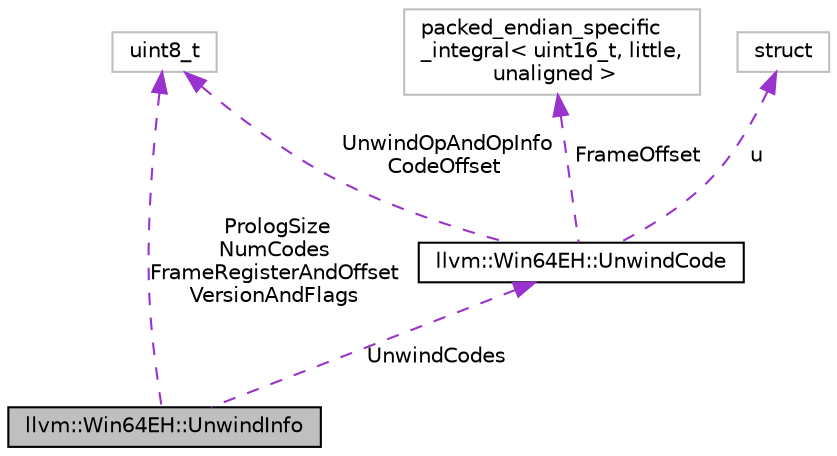digraph "llvm::Win64EH::UnwindInfo"
{
 // LATEX_PDF_SIZE
  bgcolor="transparent";
  edge [fontname="Helvetica",fontsize="10",labelfontname="Helvetica",labelfontsize="10"];
  node [fontname="Helvetica",fontsize="10",shape=record];
  Node1 [label="llvm::Win64EH::UnwindInfo",height=0.2,width=0.4,color="black", fillcolor="grey75", style="filled", fontcolor="black",tooltip="UnwindInfo - An entry in the exception table."];
  Node2 -> Node1 [dir="back",color="darkorchid3",fontsize="10",style="dashed",label=" PrologSize\nNumCodes\nFrameRegisterAndOffset\nVersionAndFlags" ,fontname="Helvetica"];
  Node2 [label="uint8_t",height=0.2,width=0.4,color="grey75",tooltip=" "];
  Node3 -> Node1 [dir="back",color="darkorchid3",fontsize="10",style="dashed",label=" UnwindCodes" ,fontname="Helvetica"];
  Node3 [label="llvm::Win64EH::UnwindCode",height=0.2,width=0.4,color="black",URL="$unionllvm_1_1Win64EH_1_1UnwindCode.html",tooltip="UnwindCode - This union describes a single operation in a function prolog, or part thereof."];
  Node4 -> Node3 [dir="back",color="darkorchid3",fontsize="10",style="dashed",label=" FrameOffset" ,fontname="Helvetica"];
  Node4 [label="packed_endian_specific\l_integral\< uint16_t, little,\l unaligned \>",height=0.2,width=0.4,color="grey75",tooltip=" "];
  Node5 -> Node3 [dir="back",color="darkorchid3",fontsize="10",style="dashed",label=" u" ,fontname="Helvetica"];
  Node5 [label="struct",height=0.2,width=0.4,color="grey75",tooltip=" "];
  Node2 -> Node3 [dir="back",color="darkorchid3",fontsize="10",style="dashed",label=" UnwindOpAndOpInfo\nCodeOffset" ,fontname="Helvetica"];
}
